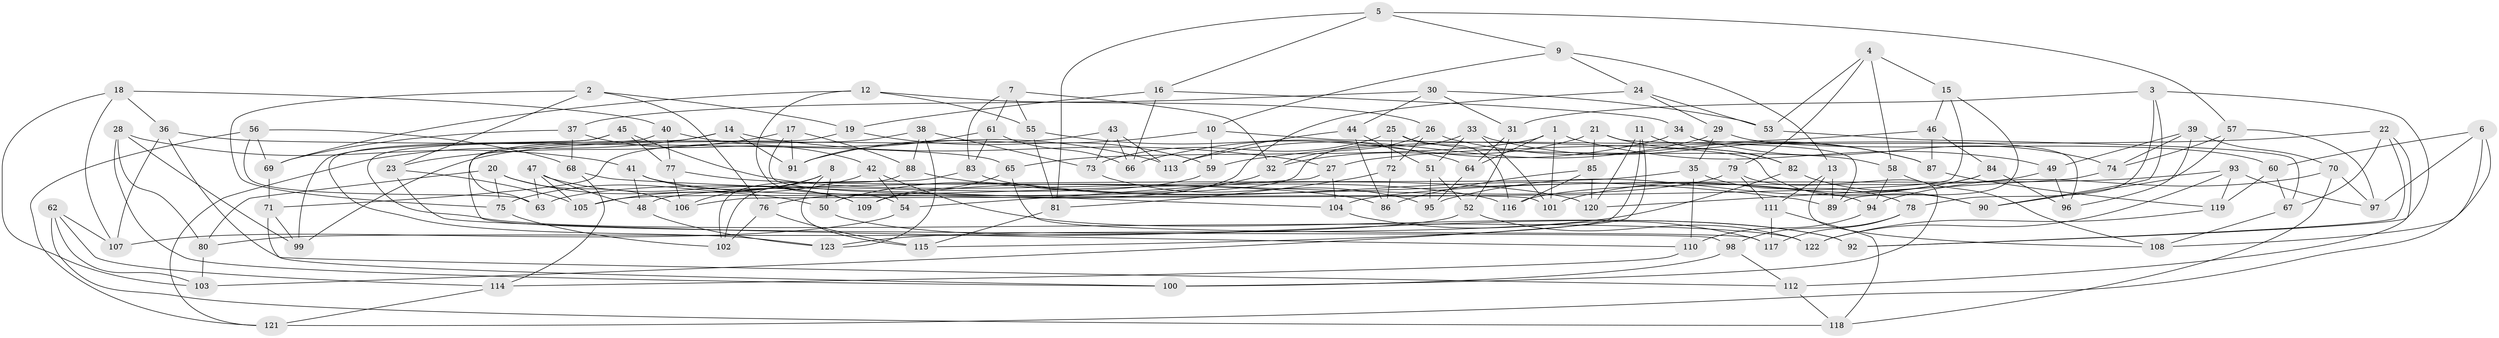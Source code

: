// coarse degree distribution, {6: 0.4838709677419355, 4: 0.20967741935483872, 8: 0.08064516129032258, 5: 0.22580645161290322}
// Generated by graph-tools (version 1.1) at 2025/38/03/04/25 23:38:07]
// undirected, 123 vertices, 246 edges
graph export_dot {
  node [color=gray90,style=filled];
  1;
  2;
  3;
  4;
  5;
  6;
  7;
  8;
  9;
  10;
  11;
  12;
  13;
  14;
  15;
  16;
  17;
  18;
  19;
  20;
  21;
  22;
  23;
  24;
  25;
  26;
  27;
  28;
  29;
  30;
  31;
  32;
  33;
  34;
  35;
  36;
  37;
  38;
  39;
  40;
  41;
  42;
  43;
  44;
  45;
  46;
  47;
  48;
  49;
  50;
  51;
  52;
  53;
  54;
  55;
  56;
  57;
  58;
  59;
  60;
  61;
  62;
  63;
  64;
  65;
  66;
  67;
  68;
  69;
  70;
  71;
  72;
  73;
  74;
  75;
  76;
  77;
  78;
  79;
  80;
  81;
  82;
  83;
  84;
  85;
  86;
  87;
  88;
  89;
  90;
  91;
  92;
  93;
  94;
  95;
  96;
  97;
  98;
  99;
  100;
  101;
  102;
  103;
  104;
  105;
  106;
  107;
  108;
  109;
  110;
  111;
  112;
  113;
  114;
  115;
  116;
  117;
  118;
  119;
  120;
  121;
  122;
  123;
  1 -- 64;
  1 -- 65;
  1 -- 49;
  1 -- 101;
  2 -- 76;
  2 -- 23;
  2 -- 19;
  2 -- 75;
  3 -- 31;
  3 -- 78;
  3 -- 92;
  3 -- 90;
  4 -- 79;
  4 -- 58;
  4 -- 15;
  4 -- 53;
  5 -- 81;
  5 -- 9;
  5 -- 16;
  5 -- 57;
  6 -- 108;
  6 -- 121;
  6 -- 60;
  6 -- 97;
  7 -- 61;
  7 -- 83;
  7 -- 32;
  7 -- 55;
  8 -- 115;
  8 -- 106;
  8 -- 50;
  8 -- 105;
  9 -- 24;
  9 -- 13;
  9 -- 10;
  10 -- 90;
  10 -- 59;
  10 -- 91;
  11 -- 120;
  11 -- 115;
  11 -- 82;
  11 -- 103;
  12 -- 69;
  12 -- 54;
  12 -- 26;
  12 -- 55;
  13 -- 111;
  13 -- 89;
  13 -- 108;
  14 -- 91;
  14 -- 63;
  14 -- 27;
  14 -- 121;
  15 -- 106;
  15 -- 46;
  15 -- 89;
  16 -- 34;
  16 -- 19;
  16 -- 66;
  17 -- 88;
  17 -- 23;
  17 -- 91;
  17 -- 101;
  18 -- 40;
  18 -- 36;
  18 -- 107;
  18 -- 103;
  19 -- 98;
  19 -- 59;
  20 -- 106;
  20 -- 75;
  20 -- 50;
  20 -- 80;
  21 -- 82;
  21 -- 85;
  21 -- 89;
  21 -- 32;
  22 -- 92;
  22 -- 67;
  22 -- 112;
  22 -- 27;
  23 -- 110;
  23 -- 105;
  24 -- 53;
  24 -- 76;
  24 -- 29;
  25 -- 116;
  25 -- 72;
  25 -- 58;
  25 -- 73;
  26 -- 32;
  26 -- 87;
  26 -- 72;
  27 -- 54;
  27 -- 104;
  28 -- 99;
  28 -- 100;
  28 -- 41;
  28 -- 80;
  29 -- 113;
  29 -- 35;
  29 -- 60;
  30 -- 53;
  30 -- 37;
  30 -- 44;
  30 -- 31;
  31 -- 52;
  31 -- 64;
  32 -- 50;
  33 -- 87;
  33 -- 51;
  33 -- 105;
  33 -- 101;
  34 -- 96;
  34 -- 66;
  34 -- 74;
  35 -- 48;
  35 -- 110;
  35 -- 78;
  36 -- 65;
  36 -- 107;
  36 -- 112;
  37 -- 68;
  37 -- 69;
  37 -- 42;
  38 -- 71;
  38 -- 88;
  38 -- 73;
  38 -- 123;
  39 -- 96;
  39 -- 49;
  39 -- 70;
  39 -- 74;
  40 -- 113;
  40 -- 122;
  40 -- 77;
  41 -- 116;
  41 -- 109;
  41 -- 48;
  42 -- 92;
  42 -- 54;
  42 -- 75;
  43 -- 99;
  43 -- 66;
  43 -- 73;
  43 -- 113;
  44 -- 51;
  44 -- 86;
  44 -- 113;
  45 -- 99;
  45 -- 120;
  45 -- 77;
  45 -- 123;
  46 -- 87;
  46 -- 59;
  46 -- 84;
  47 -- 105;
  47 -- 63;
  47 -- 109;
  47 -- 48;
  48 -- 123;
  49 -- 96;
  49 -- 116;
  50 -- 92;
  51 -- 95;
  51 -- 52;
  52 -- 122;
  52 -- 80;
  53 -- 67;
  54 -- 107;
  55 -- 81;
  55 -- 64;
  56 -- 63;
  56 -- 69;
  56 -- 121;
  56 -- 68;
  57 -- 97;
  57 -- 90;
  57 -- 74;
  58 -- 94;
  58 -- 108;
  59 -- 63;
  60 -- 119;
  60 -- 67;
  61 -- 91;
  61 -- 83;
  61 -- 66;
  62 -- 118;
  62 -- 103;
  62 -- 114;
  62 -- 107;
  64 -- 95;
  65 -- 117;
  65 -- 109;
  67 -- 108;
  68 -- 104;
  68 -- 114;
  69 -- 71;
  70 -- 97;
  70 -- 118;
  70 -- 94;
  71 -- 100;
  71 -- 99;
  72 -- 86;
  72 -- 81;
  73 -- 95;
  74 -- 120;
  75 -- 102;
  76 -- 115;
  76 -- 102;
  77 -- 86;
  77 -- 106;
  78 -- 98;
  78 -- 117;
  79 -- 111;
  79 -- 109;
  79 -- 100;
  80 -- 103;
  81 -- 115;
  82 -- 123;
  82 -- 90;
  83 -- 94;
  83 -- 102;
  84 -- 95;
  84 -- 96;
  84 -- 101;
  85 -- 86;
  85 -- 116;
  85 -- 120;
  87 -- 119;
  88 -- 89;
  88 -- 102;
  93 -- 122;
  93 -- 97;
  93 -- 104;
  93 -- 119;
  94 -- 110;
  98 -- 112;
  98 -- 100;
  104 -- 117;
  110 -- 114;
  111 -- 118;
  111 -- 117;
  112 -- 118;
  114 -- 121;
  119 -- 122;
}
